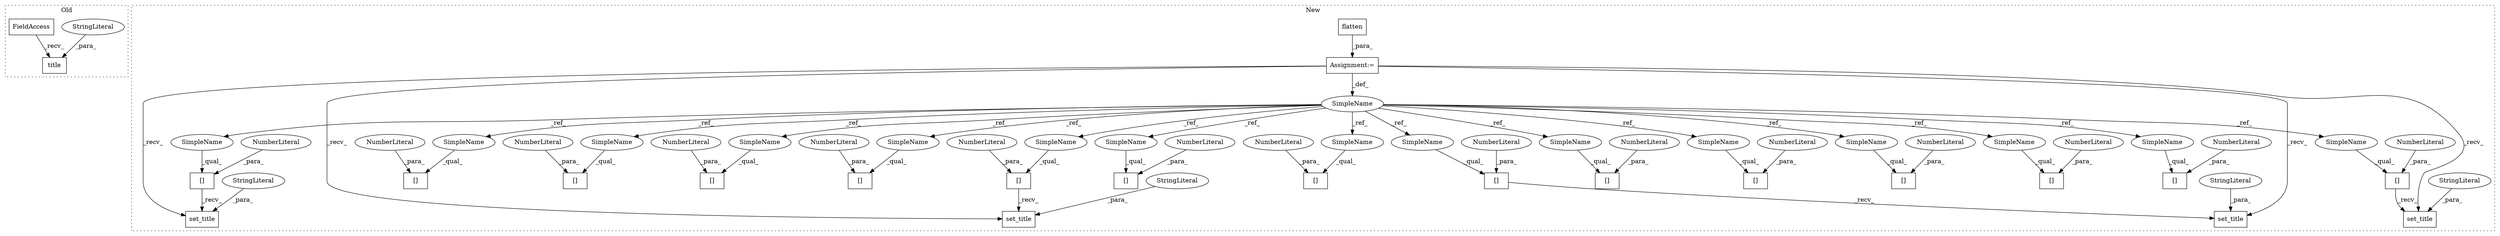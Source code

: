 digraph G {
subgraph cluster0 {
1 [label="title" a="32" s="2040,2082" l="6,1" shape="box"];
3 [label="StringLiteral" a="45" s="2046" l="36" shape="ellipse"];
4 [label="FieldAccess" a="22" s="2022" l="10" shape="box"];
label = "Old";
style="dotted";
}
subgraph cluster1 {
2 [label="[]" a="2" s="1348,1353" l="4,1" shape="box"];
5 [label="NumberLiteral" a="34" s="1352" l="1" shape="ellipse"];
6 [label="SimpleName" a="42" s="1257" l="3" shape="ellipse"];
7 [label="[]" a="2" s="1807,1812" l="4,1" shape="box"];
8 [label="NumberLiteral" a="34" s="1811" l="1" shape="ellipse"];
9 [label="[]" a="2" s="1389,1394" l="4,1" shape="box"];
10 [label="NumberLiteral" a="34" s="1393" l="1" shape="ellipse"];
11 [label="[]" a="2" s="1770,1775" l="4,1" shape="box"];
12 [label="NumberLiteral" a="34" s="1774" l="1" shape="ellipse"];
13 [label="[]" a="2" s="1461,1466" l="4,1" shape="box"];
14 [label="NumberLiteral" a="34" s="1465" l="1" shape="ellipse"];
15 [label="[]" a="2" s="1727,1732" l="4,1" shape="box"];
16 [label="NumberLiteral" a="34" s="1731" l="1" shape="ellipse"];
17 [label="[]" a="2" s="1424,1429" l="4,1" shape="box"];
18 [label="NumberLiteral" a="34" s="1428" l="1" shape="ellipse"];
19 [label="[]" a="2" s="1548,1553" l="4,1" shape="box"];
20 [label="NumberLiteral" a="34" s="1552" l="1" shape="ellipse"];
21 [label="Assignment:=" a="7" s="1260" l="1" shape="box"];
22 [label="[]" a="2" s="1590,1595" l="4,1" shape="box"];
23 [label="NumberLiteral" a="34" s="1594" l="1" shape="ellipse"];
24 [label="[]" a="2" s="1280,1285" l="4,1" shape="box"];
25 [label="NumberLiteral" a="34" s="1284" l="1" shape="ellipse"];
26 [label="[]" a="2" s="1848,1853" l="4,1" shape="box"];
27 [label="NumberLiteral" a="34" s="1852" l="1" shape="ellipse"];
28 [label="[]" a="2" s="1668,1673" l="4,1" shape="box"];
29 [label="NumberLiteral" a="34" s="1672" l="1" shape="ellipse"];
30 [label="[]" a="2" s="1314,1319" l="4,1" shape="box"];
31 [label="NumberLiteral" a="34" s="1318" l="1" shape="ellipse"];
32 [label="[]" a="2" s="1627,1632" l="4,1" shape="box"];
33 [label="NumberLiteral" a="34" s="1631" l="1" shape="ellipse"];
34 [label="[]" a="2" s="1502,1507" l="4,1" shape="box"];
35 [label="NumberLiteral" a="34" s="1506" l="1" shape="ellipse"];
36 [label="set_title" a="32" s="1509,1541" l="10,1" shape="box"];
37 [label="StringLiteral" a="45" s="1519" l="22" shape="ellipse"];
38 [label="set_title" a="32" s="1675,1720" l="10,1" shape="box"];
39 [label="StringLiteral" a="45" s="1685" l="35" shape="ellipse"];
40 [label="set_title" a="32" s="1855,1901" l="10,1" shape="box"];
41 [label="StringLiteral" a="45" s="1865" l="36" shape="ellipse"];
42 [label="set_title" a="32" s="1355,1382" l="10,1" shape="box"];
43 [label="StringLiteral" a="45" s="1365" l="17" shape="ellipse"];
44 [label="flatten" a="32" s="1265" l="9" shape="box"];
45 [label="SimpleName" a="42" s="1848" l="3" shape="ellipse"];
46 [label="SimpleName" a="42" s="1590" l="3" shape="ellipse"];
47 [label="SimpleName" a="42" s="1461" l="3" shape="ellipse"];
48 [label="SimpleName" a="42" s="1727" l="3" shape="ellipse"];
49 [label="SimpleName" a="42" s="1389" l="3" shape="ellipse"];
50 [label="SimpleName" a="42" s="1280" l="3" shape="ellipse"];
51 [label="SimpleName" a="42" s="1348" l="3" shape="ellipse"];
52 [label="SimpleName" a="42" s="1502" l="3" shape="ellipse"];
53 [label="SimpleName" a="42" s="1770" l="3" shape="ellipse"];
54 [label="SimpleName" a="42" s="1627" l="3" shape="ellipse"];
55 [label="SimpleName" a="42" s="1668" l="3" shape="ellipse"];
56 [label="SimpleName" a="42" s="1314" l="3" shape="ellipse"];
57 [label="SimpleName" a="42" s="1548" l="3" shape="ellipse"];
58 [label="SimpleName" a="42" s="1424" l="3" shape="ellipse"];
59 [label="SimpleName" a="42" s="1807" l="3" shape="ellipse"];
label = "New";
style="dotted";
}
2 -> 42 [label="_recv_"];
3 -> 1 [label="_para_"];
4 -> 1 [label="_recv_"];
5 -> 2 [label="_para_"];
6 -> 48 [label="_ref_"];
6 -> 53 [label="_ref_"];
6 -> 45 [label="_ref_"];
6 -> 46 [label="_ref_"];
6 -> 57 [label="_ref_"];
6 -> 59 [label="_ref_"];
6 -> 49 [label="_ref_"];
6 -> 55 [label="_ref_"];
6 -> 47 [label="_ref_"];
6 -> 52 [label="_ref_"];
6 -> 51 [label="_ref_"];
6 -> 54 [label="_ref_"];
6 -> 56 [label="_ref_"];
6 -> 50 [label="_ref_"];
6 -> 58 [label="_ref_"];
8 -> 7 [label="_para_"];
10 -> 9 [label="_para_"];
12 -> 11 [label="_para_"];
14 -> 13 [label="_para_"];
16 -> 15 [label="_para_"];
18 -> 17 [label="_para_"];
20 -> 19 [label="_para_"];
21 -> 40 [label="_recv_"];
21 -> 6 [label="_def_"];
21 -> 36 [label="_recv_"];
21 -> 42 [label="_recv_"];
21 -> 38 [label="_recv_"];
23 -> 22 [label="_para_"];
25 -> 24 [label="_para_"];
26 -> 40 [label="_recv_"];
27 -> 26 [label="_para_"];
28 -> 38 [label="_recv_"];
29 -> 28 [label="_para_"];
31 -> 30 [label="_para_"];
33 -> 32 [label="_para_"];
34 -> 36 [label="_recv_"];
35 -> 34 [label="_para_"];
37 -> 36 [label="_para_"];
39 -> 38 [label="_para_"];
41 -> 40 [label="_para_"];
43 -> 42 [label="_para_"];
44 -> 21 [label="_para_"];
45 -> 26 [label="_qual_"];
46 -> 22 [label="_qual_"];
47 -> 13 [label="_qual_"];
48 -> 15 [label="_qual_"];
49 -> 9 [label="_qual_"];
50 -> 24 [label="_qual_"];
51 -> 2 [label="_qual_"];
52 -> 34 [label="_qual_"];
53 -> 11 [label="_qual_"];
54 -> 32 [label="_qual_"];
55 -> 28 [label="_qual_"];
56 -> 30 [label="_qual_"];
57 -> 19 [label="_qual_"];
58 -> 17 [label="_qual_"];
59 -> 7 [label="_qual_"];
}